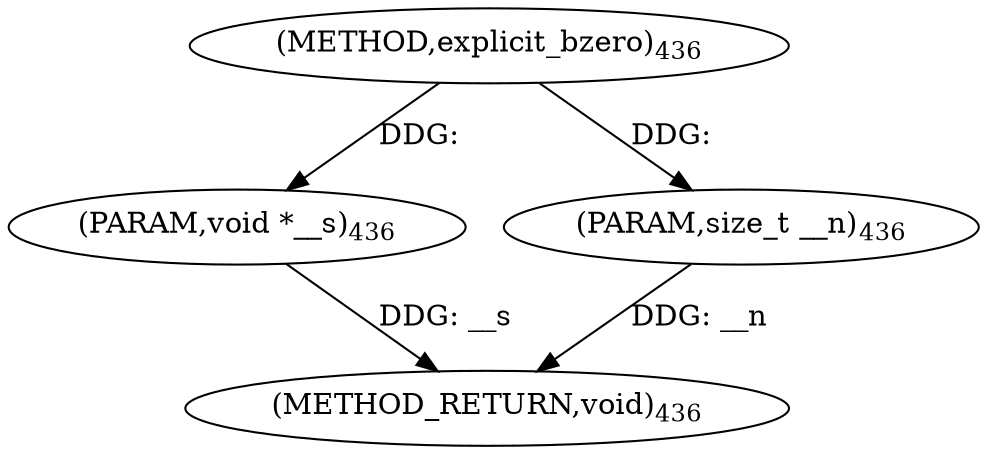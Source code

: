 digraph "explicit_bzero" {  
"98988" [label = <(METHOD,explicit_bzero)<SUB>436</SUB>> ]
"98991" [label = <(METHOD_RETURN,void)<SUB>436</SUB>> ]
"98989" [label = <(PARAM,void *__s)<SUB>436</SUB>> ]
"98990" [label = <(PARAM,size_t __n)<SUB>436</SUB>> ]
  "98989" -> "98991"  [ label = "DDG: __s"] 
  "98990" -> "98991"  [ label = "DDG: __n"] 
  "98988" -> "98989"  [ label = "DDG: "] 
  "98988" -> "98990"  [ label = "DDG: "] 
}
